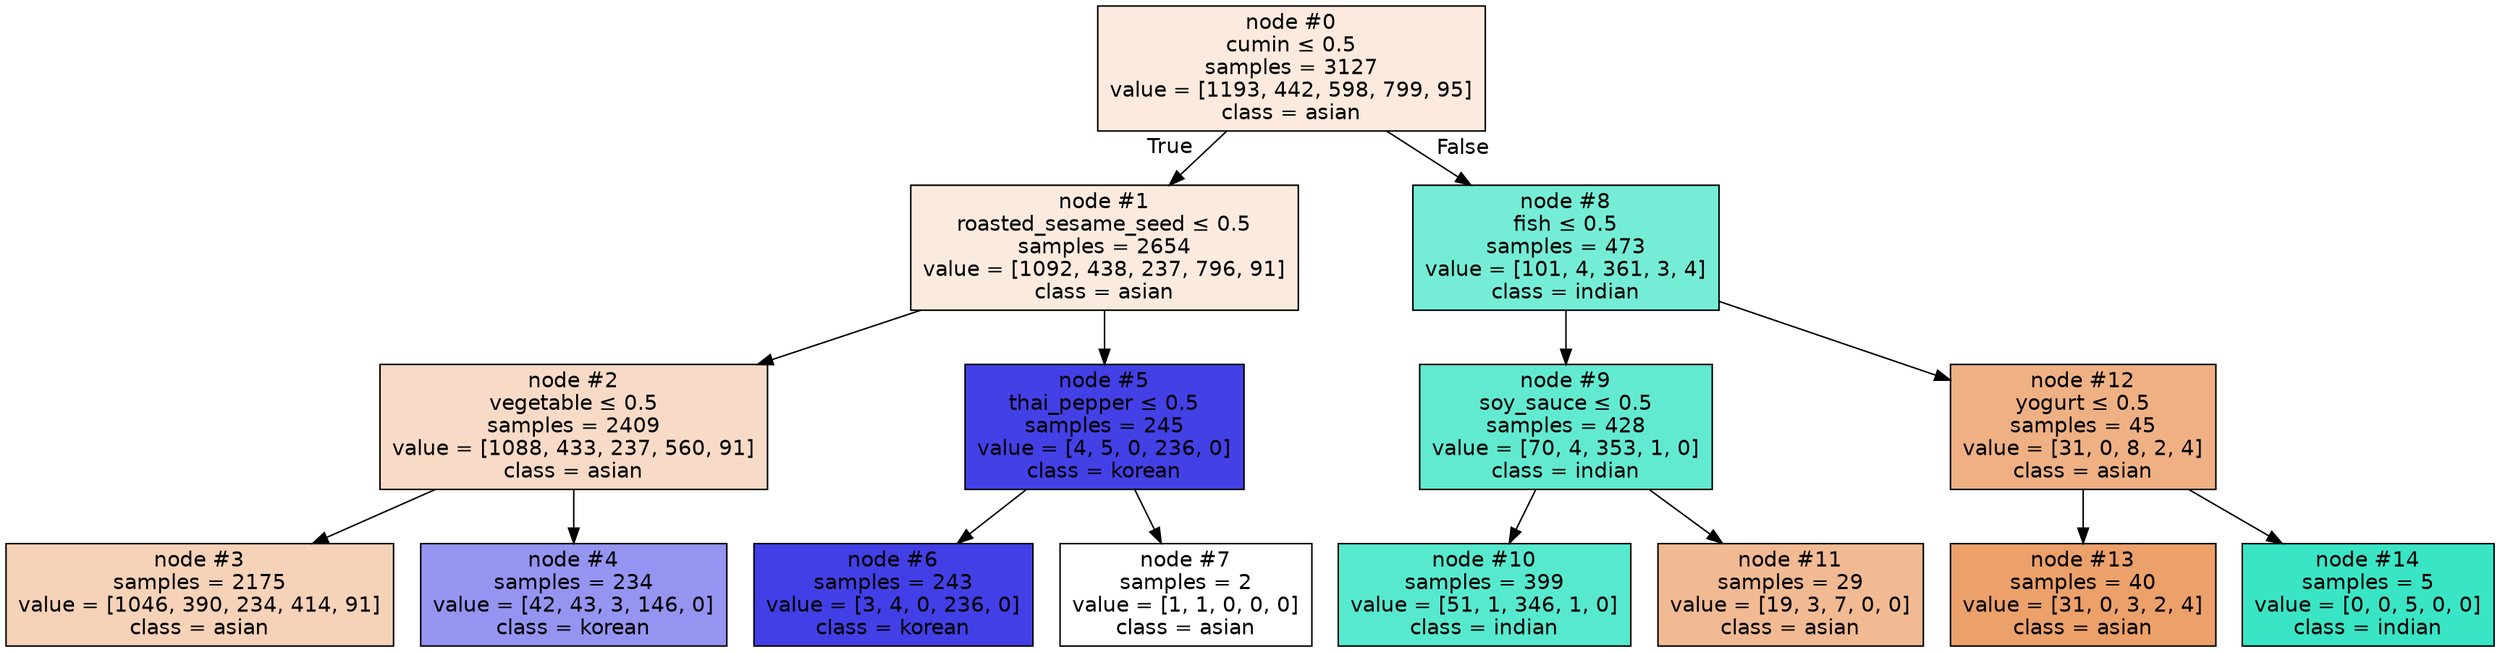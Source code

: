 digraph Tree {
node [shape=box, style="filled", color="black", fontname="helvetica"] ;
edge [fontname="helvetica"] ;
0 [label=<node &#35;0<br/>cumin &le; 0.5<br/>samples = 3127<br/>value = [1193, 442, 598, 799, 95]<br/>class = asian>, fillcolor="#fbeadd"] ;
1 [label=<node &#35;1<br/>roasted_sesame_seed &le; 0.5<br/>samples = 2654<br/>value = [1092, 438, 237, 796, 91]<br/>class = asian>, fillcolor="#fbebdf"] ;
0 -> 1 [labeldistance=2.5, labelangle=45, headlabel="True"] ;
2 [label=<node &#35;2<br/>vegetable &le; 0.5<br/>samples = 2409<br/>value = [1088, 433, 237, 560, 91]<br/>class = asian>, fillcolor="#f8dbc6"] ;
1 -> 2 ;
3 [label=<node &#35;3<br/>samples = 2175<br/>value = [1046, 390, 234, 414, 91]<br/>class = asian>, fillcolor="#f6d2b8"] ;
2 -> 3 ;
4 [label=<node &#35;4<br/>samples = 234<br/>value = [42, 43, 3, 146, 0]<br/>class = korean>, fillcolor="#9694f1"] ;
2 -> 4 ;
5 [label=<node &#35;5<br/>thai_pepper &le; 0.5<br/>samples = 245<br/>value = [4, 5, 0, 236, 0]<br/>class = korean>, fillcolor="#4340e6"] ;
1 -> 5 ;
6 [label=<node &#35;6<br/>samples = 243<br/>value = [3, 4, 0, 236, 0]<br/>class = korean>, fillcolor="#423fe6"] ;
5 -> 6 ;
7 [label=<node &#35;7<br/>samples = 2<br/>value = [1, 1, 0, 0, 0]<br/>class = asian>, fillcolor="#ffffff"] ;
5 -> 7 ;
8 [label=<node &#35;8<br/>fish &le; 0.5<br/>samples = 473<br/>value = [101, 4, 361, 3, 4]<br/>class = indian>, fillcolor="#75edd6"] ;
0 -> 8 [labeldistance=2.5, labelangle=-45, headlabel="False"] ;
9 [label=<node &#35;9<br/>soy_sauce &le; 0.5<br/>samples = 428<br/>value = [70, 4, 353, 1, 0]<br/>class = indian>, fillcolor="#62ead1"] ;
8 -> 9 ;
10 [label=<node &#35;10<br/>samples = 399<br/>value = [51, 1, 346, 1, 0]<br/>class = indian>, fillcolor="#57e9ce"] ;
9 -> 10 ;
11 [label=<node &#35;11<br/>samples = 29<br/>value = [19, 3, 7, 0, 0]<br/>class = asian>, fillcolor="#f1ba93"] ;
9 -> 11 ;
12 [label=<node &#35;12<br/>yogurt &le; 0.5<br/>samples = 45<br/>value = [31, 0, 8, 2, 4]<br/>class = asian>, fillcolor="#efb184"] ;
8 -> 12 ;
13 [label=<node &#35;13<br/>samples = 40<br/>value = [31, 0, 3, 2, 4]<br/>class = asian>, fillcolor="#eca06a"] ;
12 -> 13 ;
14 [label=<node &#35;14<br/>samples = 5<br/>value = [0, 0, 5, 0, 0]<br/>class = indian>, fillcolor="#39e5c5"] ;
12 -> 14 ;
}